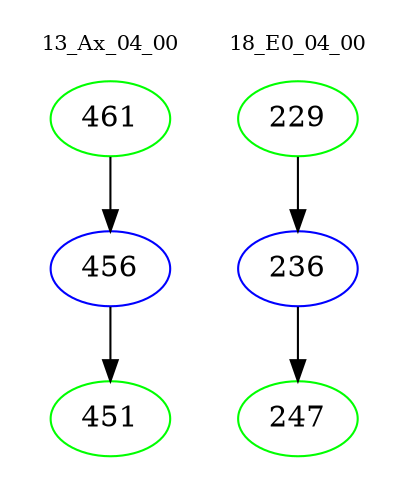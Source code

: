digraph{
subgraph cluster_0 {
color = white
label = "13_Ax_04_00";
fontsize=10;
T0_461 [label="461", color="green"]
T0_461 -> T0_456 [color="black"]
T0_456 [label="456", color="blue"]
T0_456 -> T0_451 [color="black"]
T0_451 [label="451", color="green"]
}
subgraph cluster_1 {
color = white
label = "18_E0_04_00";
fontsize=10;
T1_229 [label="229", color="green"]
T1_229 -> T1_236 [color="black"]
T1_236 [label="236", color="blue"]
T1_236 -> T1_247 [color="black"]
T1_247 [label="247", color="green"]
}
}
